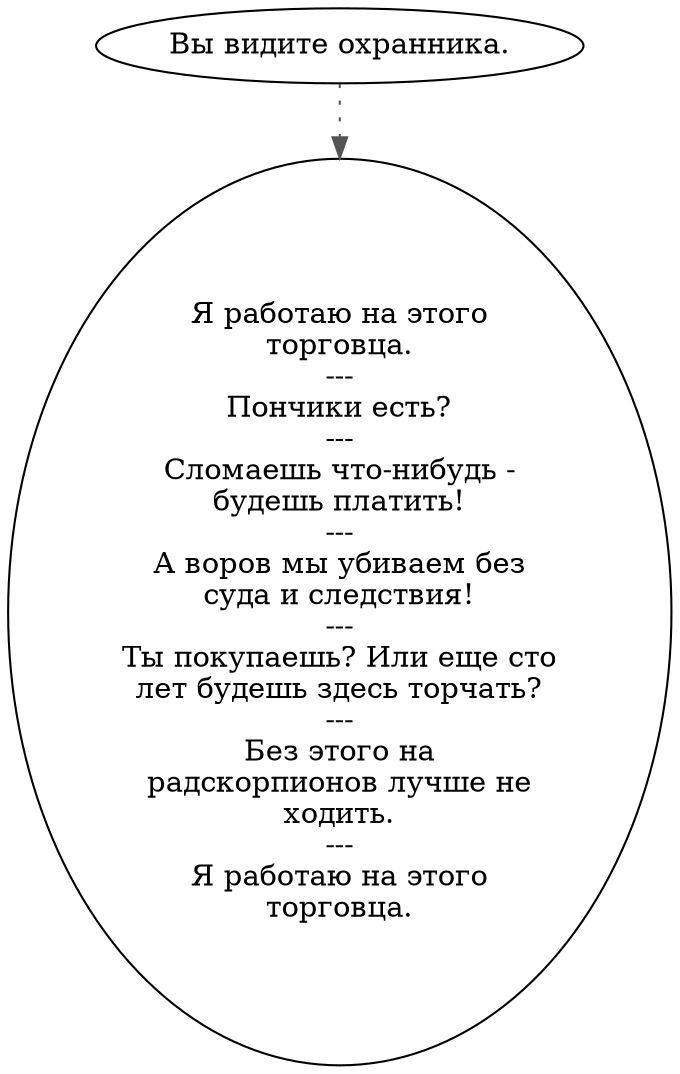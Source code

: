 digraph bguard {
  "start" [style=filled       fillcolor="#FFFFFF"       color="#000000"]
  "start" -> "do_dialogue" [style=dotted color="#555555"]
  "start" [label="Вы видите охранника."]
  "do_dialogue" [style=filled       fillcolor="#FFFFFF"       color="#000000"]
  "do_dialogue" [label="Я работаю на этого\nторговца.\n---\nПончики есть?\n---\nСломаешь что-нибудь -\nбудешь платить!\n---\nА воров мы убиваем без\nсуда и следствия!\n---\nТы покупаешь? Или еще сто\nлет будешь здесь торчать?\n---\nБез этого на\nрадскорпионов лучше не\nходить.\n---\nЯ работаю на этого\nторговца."]
}